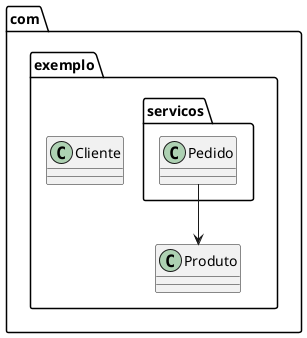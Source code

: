 @startuml
'!pragma layout smetana
skinparam classAttributeIconSize 0
package com.exemplo {
  class Produto
  class Cliente
}

package com.exemplo.servicos {
  class Pedido
}
com.exemplo.servicos.Pedido --> com.exemplo.Produto
@enduml